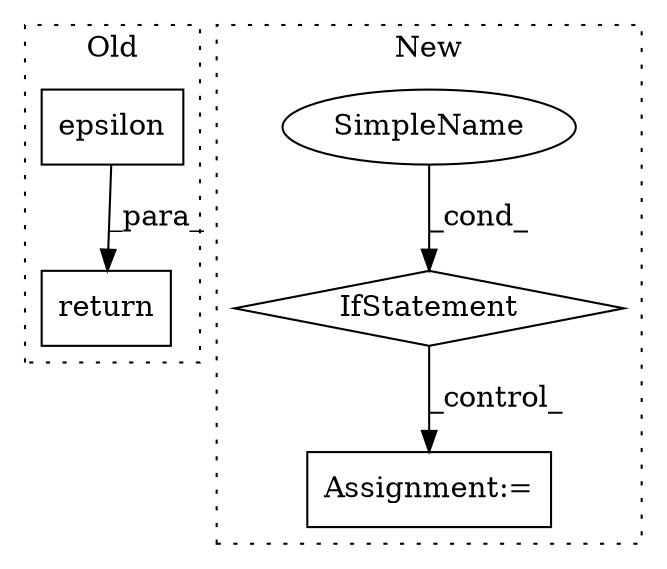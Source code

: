 digraph G {
subgraph cluster0 {
1 [label="epsilon" a="32" s="597" l="9" shape="box"];
5 [label="return" a="41" s="622" l="7" shape="box"];
label = "Old";
style="dotted";
}
subgraph cluster1 {
2 [label="IfStatement" a="25" s="2694,2722" l="4,2" shape="diamond"];
3 [label="Assignment:=" a="7" s="2764" l="1" shape="box"];
4 [label="SimpleName" a="42" s="" l="" shape="ellipse"];
label = "New";
style="dotted";
}
1 -> 5 [label="_para_"];
2 -> 3 [label="_control_"];
4 -> 2 [label="_cond_"];
}